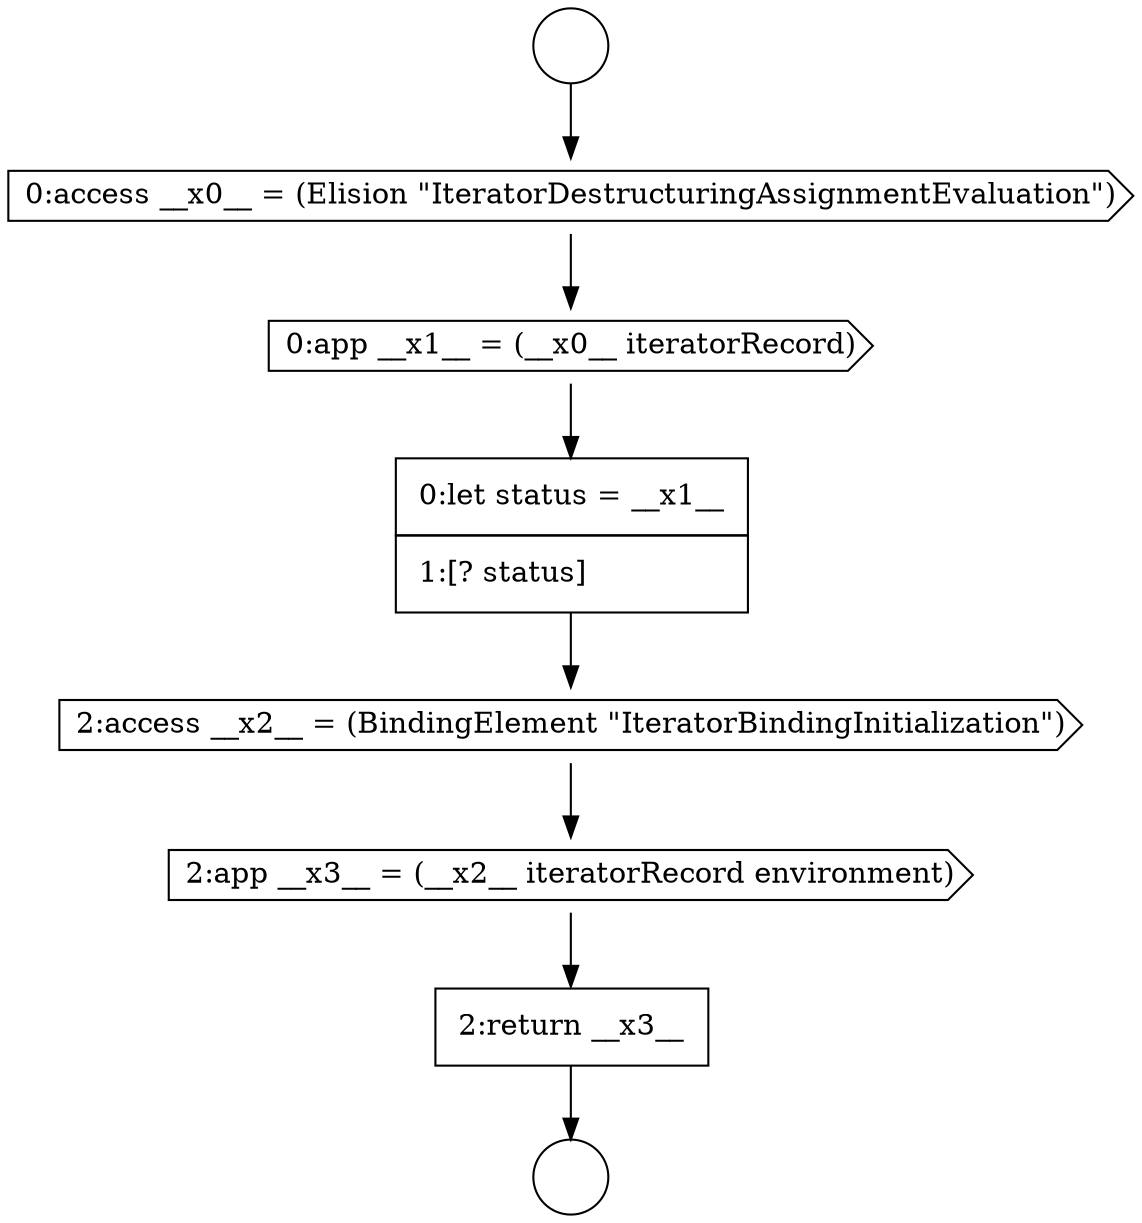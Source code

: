 digraph {
  node6009 [shape=cds, label=<<font color="black">0:app __x1__ = (__x0__ iteratorRecord)</font>> color="black" fillcolor="white" style=filled]
  node6006 [shape=circle label=" " color="black" fillcolor="white" style=filled]
  node6010 [shape=none, margin=0, label=<<font color="black">
    <table border="0" cellborder="1" cellspacing="0" cellpadding="10">
      <tr><td align="left">0:let status = __x1__</td></tr>
      <tr><td align="left">1:[? status]</td></tr>
    </table>
  </font>> color="black" fillcolor="white" style=filled]
  node6011 [shape=cds, label=<<font color="black">2:access __x2__ = (BindingElement &quot;IteratorBindingInitialization&quot;)</font>> color="black" fillcolor="white" style=filled]
  node6008 [shape=cds, label=<<font color="black">0:access __x0__ = (Elision &quot;IteratorDestructuringAssignmentEvaluation&quot;)</font>> color="black" fillcolor="white" style=filled]
  node6012 [shape=cds, label=<<font color="black">2:app __x3__ = (__x2__ iteratorRecord environment)</font>> color="black" fillcolor="white" style=filled]
  node6013 [shape=none, margin=0, label=<<font color="black">
    <table border="0" cellborder="1" cellspacing="0" cellpadding="10">
      <tr><td align="left">2:return __x3__</td></tr>
    </table>
  </font>> color="black" fillcolor="white" style=filled]
  node6007 [shape=circle label=" " color="black" fillcolor="white" style=filled]
  node6012 -> node6013 [ color="black"]
  node6011 -> node6012 [ color="black"]
  node6008 -> node6009 [ color="black"]
  node6013 -> node6007 [ color="black"]
  node6009 -> node6010 [ color="black"]
  node6006 -> node6008 [ color="black"]
  node6010 -> node6011 [ color="black"]
}
